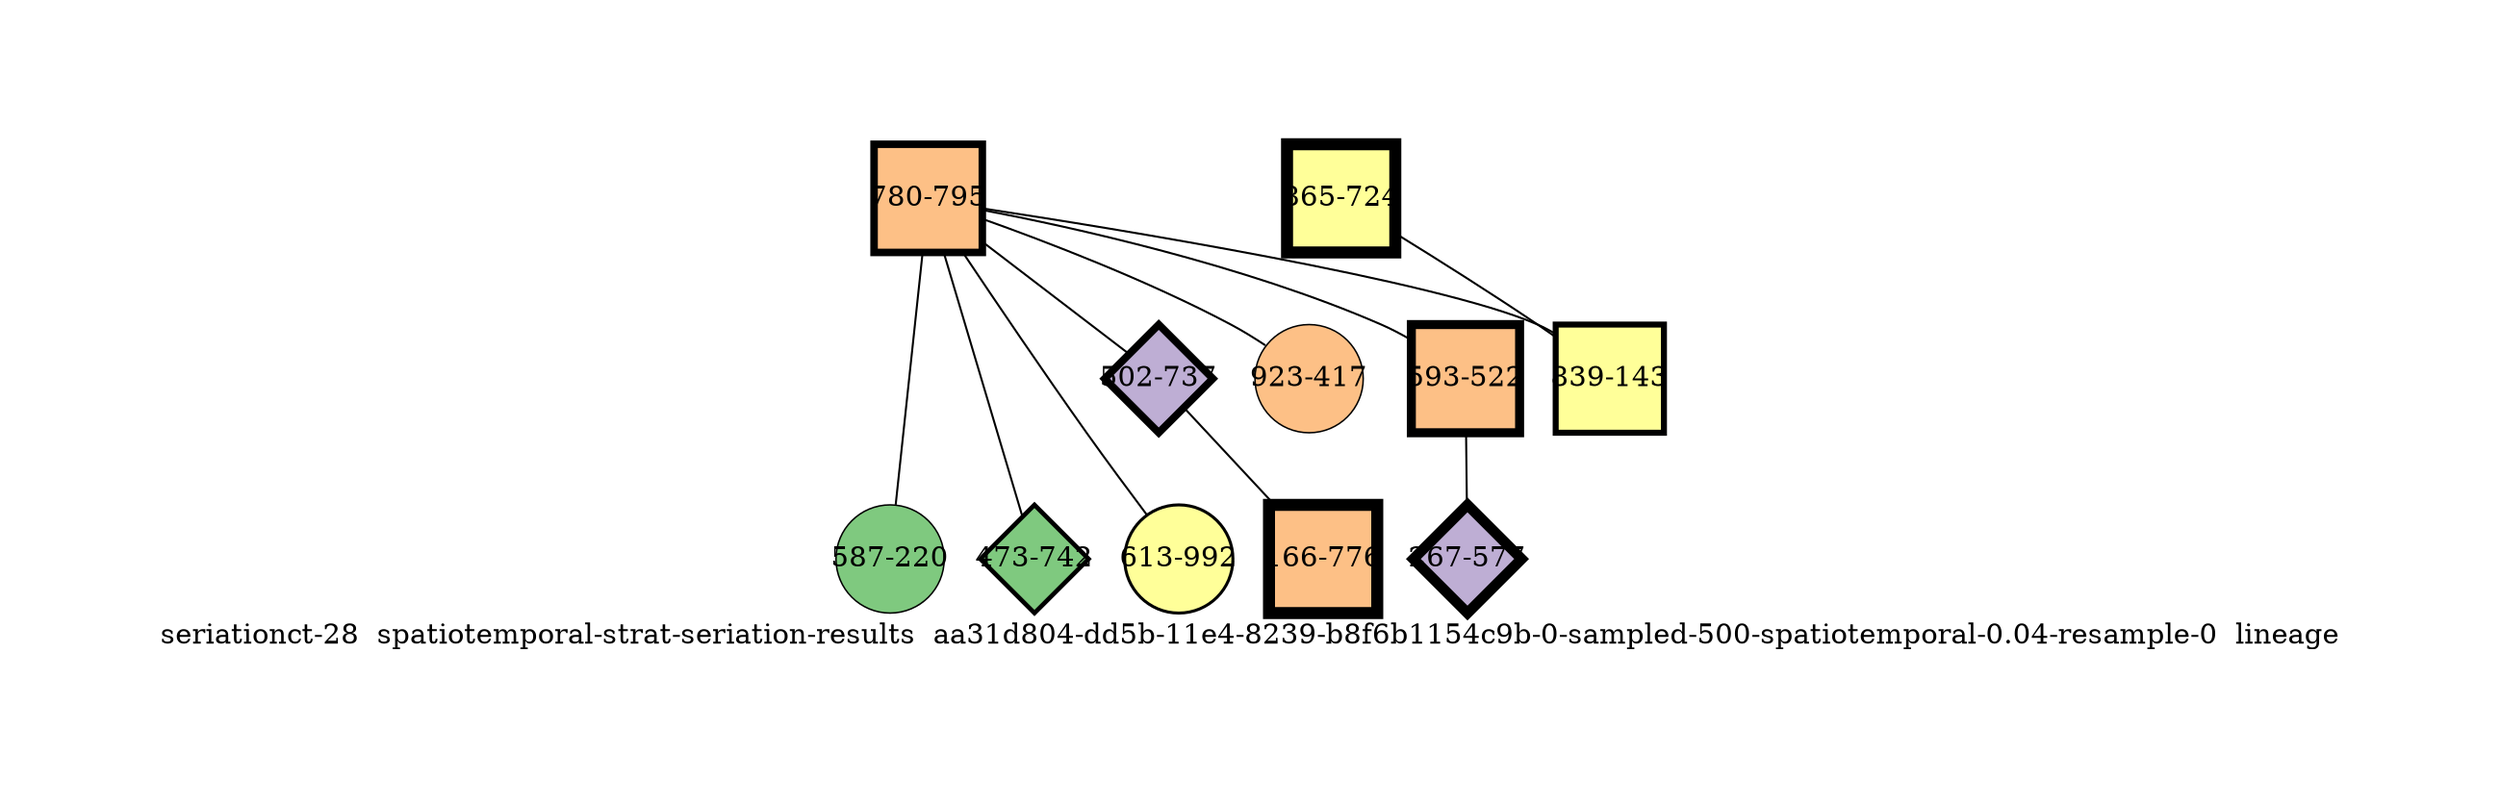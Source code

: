 strict graph "seriationct-28  spatiotemporal-strat-seriation-results  aa31d804-dd5b-11e4-8239-b8f6b1154c9b-0-sampled-500-spatiotemporal-0.04-resample-0  lineage" {
labelloc=b;
ratio=auto;
pad="1.0";
label="seriationct-28  spatiotemporal-strat-seriation-results  aa31d804-dd5b-11e4-8239-b8f6b1154c9b-0-sampled-500-spatiotemporal-0.04-resample-0  lineage";
node [width="0.75", style=filled, fixedsize=true, height="0.75", shape=circle, label=""];
0 [xCoordinate="795.0", appears_in_slice=5, yCoordinate="780.0", colorscheme=accent8, lineage_id=1, short_label="780-795", label="780-795", shape=square, cluster_id=2, fillcolor=3, size="500.0", id=0, penwidth="3.75"];
1 [xCoordinate="220.0", appears_in_slice=1, yCoordinate="587.0", colorscheme=accent8, lineage_id=0, short_label="587-220", label="587-220", shape=circle, cluster_id=0, fillcolor=1, size="500.0", id=1, penwidth="0.75"];
2 [xCoordinate="742.0", appears_in_slice=3, yCoordinate="473.0", colorscheme=accent8, lineage_id=2, short_label="473-742", label="473-742", shape=diamond, cluster_id=0, fillcolor=1, size="500.0", id=2, penwidth="2.25"];
3 [xCoordinate="724.0", appears_in_slice=8, yCoordinate="865.0", colorscheme=accent8, lineage_id=1, short_label="865-724", label="865-724", shape=square, cluster_id=3, fillcolor=4, size="500.0", id=3, penwidth="6.0"];
4 [xCoordinate="992.0", appears_in_slice=2, yCoordinate="613.0", colorscheme=accent8, lineage_id=0, short_label="613-992", label="613-992", shape=circle, cluster_id=3, fillcolor=4, size="500.0", id=6, penwidth="1.5"];
5 [xCoordinate="143.0", appears_in_slice=4, yCoordinate="839.0", colorscheme=accent8, lineage_id=1, short_label="839-143", label="839-143", shape=square, cluster_id=3, fillcolor=4, size="500.0", id=5, penwidth="3.0"];
6 [xCoordinate="737.0", appears_in_slice=5, yCoordinate="502.0", colorscheme=accent8, lineage_id=2, short_label="502-737", label="502-737", shape=diamond, cluster_id=1, fillcolor=2, size="500.0", id=4, penwidth="3.75"];
7 [xCoordinate="417.0", appears_in_slice=1, yCoordinate="923.0", colorscheme=accent8, lineage_id=0, short_label="923-417", label="923-417", shape=circle, cluster_id=2, fillcolor=3, size="500.0", id=8, penwidth="0.75"];
8 [xCoordinate="522.0", appears_in_slice=6, yCoordinate="593.0", colorscheme=accent8, lineage_id=1, short_label="593-522", label="593-522", shape=square, cluster_id=2, fillcolor=3, size="500.0", id=7, penwidth="4.5"];
9 [xCoordinate="577.0", appears_in_slice=7, yCoordinate="267.0", colorscheme=accent8, lineage_id=2, short_label="267-577", label="267-577", shape=diamond, cluster_id=1, fillcolor=2, size="500.0", id=9, penwidth="5.25"];
10 [xCoordinate="776.0", appears_in_slice=8, yCoordinate="166.0", colorscheme=accent8, lineage_id=1, short_label="166-776", label="166-776", shape=square, cluster_id=2, fillcolor=3, size="500.0", id=10, penwidth="6.0"];
0 -- 1  [inverseweight="2.58696063936", weight="0.386554006576"];
0 -- 2  [inverseweight="2.51450018464", weight="0.397693349203"];
0 -- 4  [inverseweight="2.482436828", weight="0.402829988953"];
0 -- 5  [inverseweight="3.24156346413", weight="0.308493111755"];
0 -- 6  [inverseweight="3.12756663516", weight="0.319737392246"];
0 -- 7  [inverseweight="2.35362537464", weight="0.424876452631"];
0 -- 8  [inverseweight="2.72796720733", weight="0.366573321452"];
3 -- 5  [inverseweight="2.1667976415", weight="0.461510563259"];
6 -- 10  [inverseweight="2.60021967584", weight="0.384582890935"];
8 -- 9  [inverseweight="2.37987331796", weight="0.420190433018"];
}
